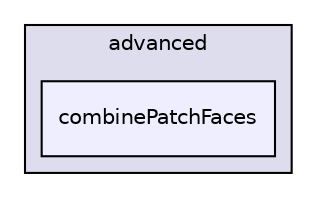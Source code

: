 digraph "applications/utilities/mesh/advanced/combinePatchFaces" {
  bgcolor=transparent;
  compound=true
  node [ fontsize="10", fontname="Helvetica"];
  edge [ labelfontsize="10", labelfontname="Helvetica"];
  subgraph clusterdir_33cf184158805ce1a4614f861f9c9f7a {
    graph [ bgcolor="#ddddee", pencolor="black", label="advanced" fontname="Helvetica", fontsize="10", URL="dir_33cf184158805ce1a4614f861f9c9f7a.html"]
  dir_eb4abae7c4687d9bb506282a2c0cedb6 [shape=box, label="combinePatchFaces", style="filled", fillcolor="#eeeeff", pencolor="black", URL="dir_eb4abae7c4687d9bb506282a2c0cedb6.html"];
  }
}
